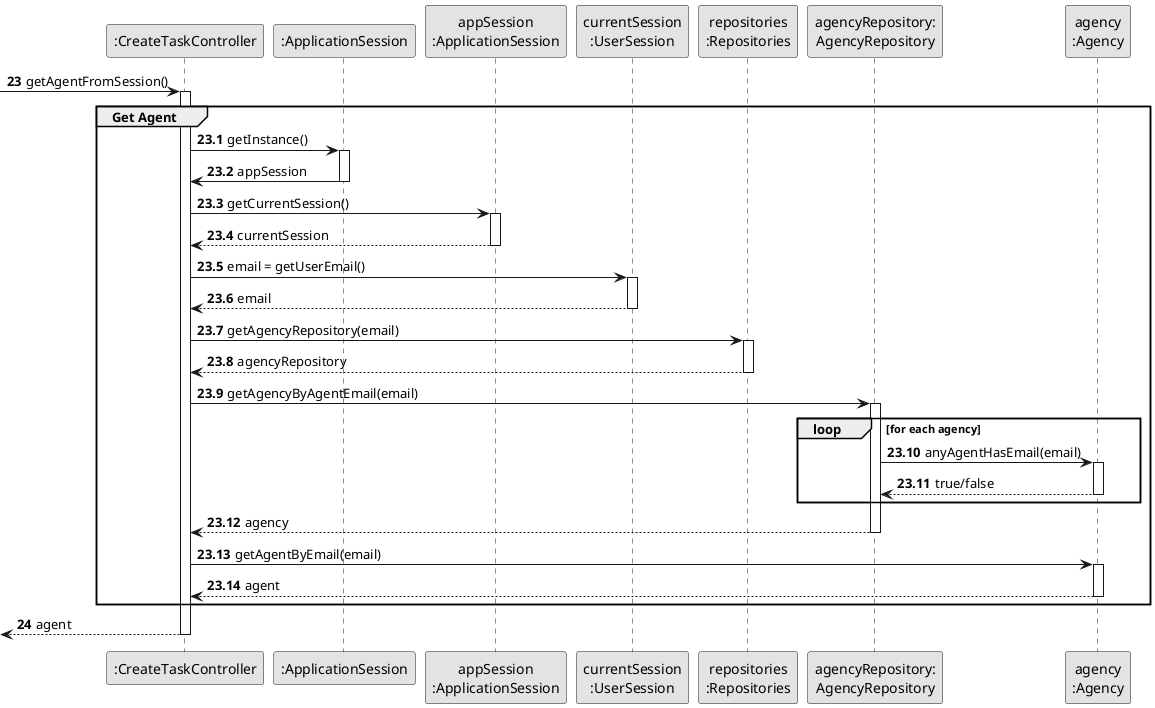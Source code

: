 @startuml
skinparam monochrome true
skinparam packageStyle rectangle
skinparam shadowing false

participant ":CreateTaskController" as Controller
participant ":ApplicationSession" as ApplicationSession
participant "appSession\n:ApplicationSession" as AppSession
participant "currentSession\n:UserSession" as CurrentSession
participant "repositories\n:Repositories" as RepositoryInstance
participant "agencyRepository:\nAgencyRepository" as AgencyRepository
participant "agency\n:Agency" as Agency

autonumber 23
-> Controller : getAgentFromSession()
autonumber 23.1
activate Controller

    group Get Agent
        Controller -> ApplicationSession: getInstance()
        activate ApplicationSession

            ApplicationSession -> Controller: appSession
        deactivate ApplicationSession

        Controller -> AppSession: getCurrentSession()
        activate AppSession

            AppSession --> Controller: currentSession
        deactivate AppSession

        Controller -> CurrentSession: email = getUserEmail()
        activate CurrentSession

            CurrentSession --> Controller: email
        deactivate CurrentSession

        Controller -> RepositoryInstance: getAgencyRepository(email)
        activate RepositoryInstance

            RepositoryInstance --> Controller: agencyRepository
        deactivate RepositoryInstance

        Controller -> AgencyRepository: getAgencyByAgentEmail(email)
        activate AgencyRepository

            loop for each agency
                AgencyRepository -> Agency : anyAgentHasEmail(email)
                activate Agency

                     Agency --> AgencyRepository : true/false
                deactivate Agency
            end

            AgencyRepository --> Controller : agency

        deactivate AgencyRepository

        Controller -> Agency: getAgentByEmail(email)
        activate Agency

            Agency --> Controller : agent
        deactivate Agency
    end
    autonumber 24
    <-- Controller : agent
deactivate Controller

@enduml